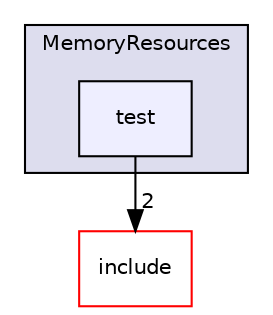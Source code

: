 digraph "/home/travis/build/AliceO2Group/AliceO2/DataFormats/MemoryResources/test" {
  bgcolor=transparent;
  compound=true
  node [ fontsize="10", fontname="Helvetica"];
  edge [ labelfontsize="10", labelfontname="Helvetica"];
  subgraph clusterdir_0b530fc7dcf9a7fe279ee6facafec658 {
    graph [ bgcolor="#ddddee", pencolor="black", label="MemoryResources" fontname="Helvetica", fontsize="10", URL="dir_0b530fc7dcf9a7fe279ee6facafec658.html"]
  dir_eb346770100fea11df53378aa9cb351b [shape=box, label="test", style="filled", fillcolor="#eeeeff", pencolor="black", URL="dir_eb346770100fea11df53378aa9cb351b.html"];
  }
  dir_aceee2857d20e516da6bd39fe1c74077 [shape=box label="include" color="red" URL="dir_aceee2857d20e516da6bd39fe1c74077.html"];
  dir_eb346770100fea11df53378aa9cb351b->dir_aceee2857d20e516da6bd39fe1c74077 [headlabel="2", labeldistance=1.5 headhref="dir_000275_000272.html"];
}
